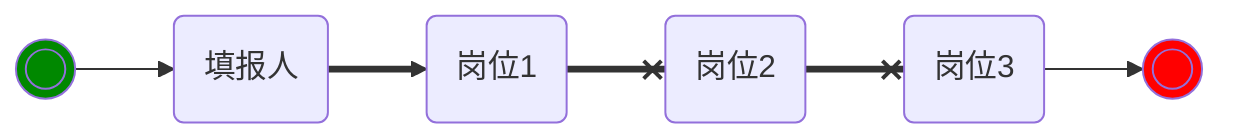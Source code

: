 flowchart LR
	classDef sc fill:#080
	classDef ec fill:#f00
	node-start((( ))):::sc
	--> node-1(填报人)
	==> node-2(岗位1)
	==x node-3(岗位2)
	==x node-4(岗位3)
	--> node-end((( ))):::ec